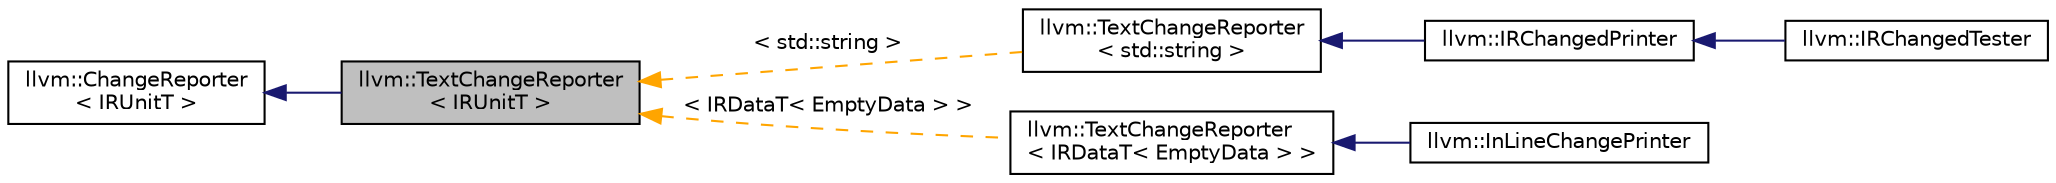 digraph "llvm::TextChangeReporter&lt; IRUnitT &gt;"
{
 // LATEX_PDF_SIZE
  bgcolor="transparent";
  edge [fontname="Helvetica",fontsize="10",labelfontname="Helvetica",labelfontsize="10"];
  node [fontname="Helvetica",fontsize="10",shape=record];
  rankdir="LR";
  Node1 [label="llvm::TextChangeReporter\l\< IRUnitT \>",height=0.2,width=0.4,color="black", fillcolor="grey75", style="filled", fontcolor="black",tooltip=" "];
  Node2 -> Node1 [dir="back",color="midnightblue",fontsize="10",style="solid",fontname="Helvetica"];
  Node2 [label="llvm::ChangeReporter\l\< IRUnitT \>",height=0.2,width=0.4,color="black",URL="$classllvm_1_1ChangeReporter.html",tooltip=" "];
  Node1 -> Node3 [dir="back",color="orange",fontsize="10",style="dashed",label=" \< std::string \>" ,fontname="Helvetica"];
  Node3 [label="llvm::TextChangeReporter\l\< std::string \>",height=0.2,width=0.4,color="black",URL="$classllvm_1_1TextChangeReporter.html",tooltip=" "];
  Node3 -> Node4 [dir="back",color="midnightblue",fontsize="10",style="solid",fontname="Helvetica"];
  Node4 [label="llvm::IRChangedPrinter",height=0.2,width=0.4,color="black",URL="$classllvm_1_1IRChangedPrinter.html",tooltip=" "];
  Node4 -> Node5 [dir="back",color="midnightblue",fontsize="10",style="solid",fontname="Helvetica"];
  Node5 [label="llvm::IRChangedTester",height=0.2,width=0.4,color="black",URL="$classllvm_1_1IRChangedTester.html",tooltip=" "];
  Node1 -> Node6 [dir="back",color="orange",fontsize="10",style="dashed",label=" \< IRDataT\< EmptyData \> \>" ,fontname="Helvetica"];
  Node6 [label="llvm::TextChangeReporter\l\< IRDataT\< EmptyData \> \>",height=0.2,width=0.4,color="black",URL="$classllvm_1_1TextChangeReporter.html",tooltip=" "];
  Node6 -> Node7 [dir="back",color="midnightblue",fontsize="10",style="solid",fontname="Helvetica"];
  Node7 [label="llvm::InLineChangePrinter",height=0.2,width=0.4,color="black",URL="$classllvm_1_1InLineChangePrinter.html",tooltip=" "];
}
